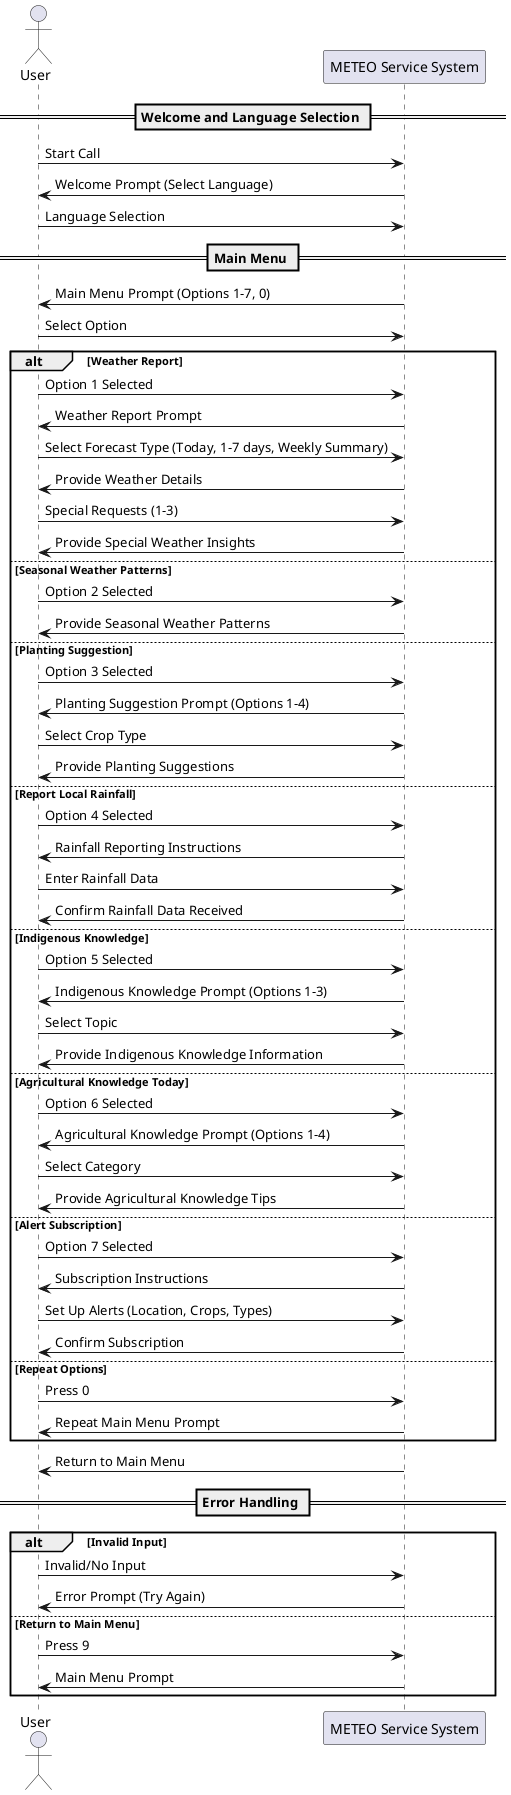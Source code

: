 @startuml
actor Farmer as "User"
participant "METEO Service System" as System

== Welcome and Language Selection ==
Farmer -> System : Start Call
System -> Farmer : Welcome Prompt (Select Language)
Farmer -> System : Language Selection

== Main Menu ==
System -> Farmer : Main Menu Prompt (Options 1-7, 0)
Farmer -> System : Select Option

alt Weather Report
    Farmer -> System : Option 1 Selected
    System -> Farmer : Weather Report Prompt
    Farmer -> System : Select Forecast Type (Today, 1-7 days, Weekly Summary)
    System -> Farmer : Provide Weather Details
    Farmer -> System : Special Requests (1-3)
    System -> Farmer : Provide Special Weather Insights
else Seasonal Weather Patterns
    Farmer -> System : Option 2 Selected
    System -> Farmer : Provide Seasonal Weather Patterns
else Planting Suggestion
    Farmer -> System : Option 3 Selected
    System -> Farmer : Planting Suggestion Prompt (Options 1-4)
    Farmer -> System : Select Crop Type
    System -> Farmer : Provide Planting Suggestions
else Report Local Rainfall
    Farmer -> System : Option 4 Selected
    System -> Farmer : Rainfall Reporting Instructions
    Farmer -> System : Enter Rainfall Data
    System -> Farmer : Confirm Rainfall Data Received
else Indigenous Knowledge
    Farmer -> System : Option 5 Selected
    System -> Farmer : Indigenous Knowledge Prompt (Options 1-3)
    Farmer -> System : Select Topic
    System -> Farmer : Provide Indigenous Knowledge Information
else Agricultural Knowledge Today
    Farmer -> System : Option 6 Selected
    System -> Farmer : Agricultural Knowledge Prompt (Options 1-4)
    Farmer -> System : Select Category
    System -> Farmer : Provide Agricultural Knowledge Tips
else Alert Subscription
    Farmer -> System : Option 7 Selected
    System -> Farmer : Subscription Instructions
    Farmer -> System : Set Up Alerts (Location, Crops, Types)
    System -> Farmer : Confirm Subscription
else Repeat Options
    Farmer -> System : Press 0
    System -> Farmer : Repeat Main Menu Prompt
end

System -> Farmer : Return to Main Menu

== Error Handling ==
alt Invalid Input
    Farmer -> System : Invalid/No Input
    System -> Farmer : Error Prompt (Try Again)
else Return to Main Menu
    Farmer -> System : Press 9
    System -> Farmer : Main Menu Prompt
end

@enduml

